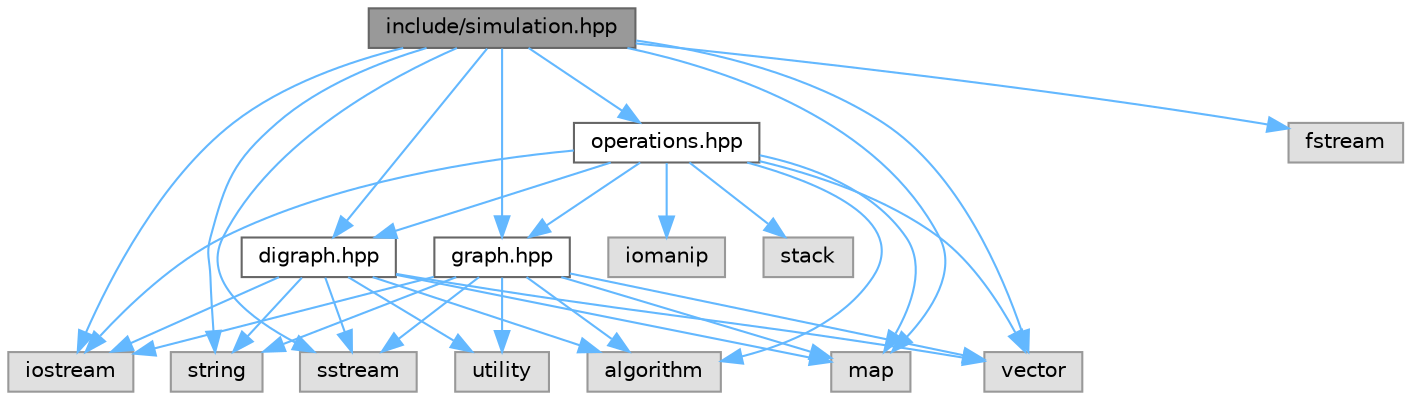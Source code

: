 digraph "include/simulation.hpp"
{
 // LATEX_PDF_SIZE
  bgcolor="transparent";
  edge [fontname=Helvetica,fontsize=10,labelfontname=Helvetica,labelfontsize=10];
  node [fontname=Helvetica,fontsize=10,shape=box,height=0.2,width=0.4];
  Node1 [id="Node000001",label="include/simulation.hpp",height=0.2,width=0.4,color="gray40", fillcolor="grey60", style="filled", fontcolor="black",tooltip=" "];
  Node1 -> Node2 [id="edge32_Node000001_Node000002",color="steelblue1",style="solid",tooltip=" "];
  Node2 [id="Node000002",label="string",height=0.2,width=0.4,color="grey60", fillcolor="#E0E0E0", style="filled",tooltip=" "];
  Node1 -> Node3 [id="edge33_Node000001_Node000003",color="steelblue1",style="solid",tooltip=" "];
  Node3 [id="Node000003",label="fstream",height=0.2,width=0.4,color="grey60", fillcolor="#E0E0E0", style="filled",tooltip=" "];
  Node1 -> Node4 [id="edge34_Node000001_Node000004",color="steelblue1",style="solid",tooltip=" "];
  Node4 [id="Node000004",label="sstream",height=0.2,width=0.4,color="grey60", fillcolor="#E0E0E0", style="filled",tooltip=" "];
  Node1 -> Node5 [id="edge35_Node000001_Node000005",color="steelblue1",style="solid",tooltip=" "];
  Node5 [id="Node000005",label="iostream",height=0.2,width=0.4,color="grey60", fillcolor="#E0E0E0", style="filled",tooltip=" "];
  Node1 -> Node6 [id="edge36_Node000001_Node000006",color="steelblue1",style="solid",tooltip=" "];
  Node6 [id="Node000006",label="map",height=0.2,width=0.4,color="grey60", fillcolor="#E0E0E0", style="filled",tooltip=" "];
  Node1 -> Node7 [id="edge37_Node000001_Node000007",color="steelblue1",style="solid",tooltip=" "];
  Node7 [id="Node000007",label="vector",height=0.2,width=0.4,color="grey60", fillcolor="#E0E0E0", style="filled",tooltip=" "];
  Node1 -> Node8 [id="edge38_Node000001_Node000008",color="steelblue1",style="solid",tooltip=" "];
  Node8 [id="Node000008",label="graph.hpp",height=0.2,width=0.4,color="grey40", fillcolor="white", style="filled",URL="$graph_8hpp.html",tooltip=" "];
  Node8 -> Node6 [id="edge39_Node000008_Node000006",color="steelblue1",style="solid",tooltip=" "];
  Node8 -> Node7 [id="edge40_Node000008_Node000007",color="steelblue1",style="solid",tooltip=" "];
  Node8 -> Node5 [id="edge41_Node000008_Node000005",color="steelblue1",style="solid",tooltip=" "];
  Node8 -> Node4 [id="edge42_Node000008_Node000004",color="steelblue1",style="solid",tooltip=" "];
  Node8 -> Node2 [id="edge43_Node000008_Node000002",color="steelblue1",style="solid",tooltip=" "];
  Node8 -> Node9 [id="edge44_Node000008_Node000009",color="steelblue1",style="solid",tooltip=" "];
  Node9 [id="Node000009",label="utility",height=0.2,width=0.4,color="grey60", fillcolor="#E0E0E0", style="filled",tooltip=" "];
  Node8 -> Node10 [id="edge45_Node000008_Node000010",color="steelblue1",style="solid",tooltip=" "];
  Node10 [id="Node000010",label="algorithm",height=0.2,width=0.4,color="grey60", fillcolor="#E0E0E0", style="filled",tooltip=" "];
  Node1 -> Node11 [id="edge46_Node000001_Node000011",color="steelblue1",style="solid",tooltip=" "];
  Node11 [id="Node000011",label="digraph.hpp",height=0.2,width=0.4,color="grey40", fillcolor="white", style="filled",URL="$digraph_8hpp.html",tooltip=" "];
  Node11 -> Node6 [id="edge47_Node000011_Node000006",color="steelblue1",style="solid",tooltip=" "];
  Node11 -> Node7 [id="edge48_Node000011_Node000007",color="steelblue1",style="solid",tooltip=" "];
  Node11 -> Node5 [id="edge49_Node000011_Node000005",color="steelblue1",style="solid",tooltip=" "];
  Node11 -> Node4 [id="edge50_Node000011_Node000004",color="steelblue1",style="solid",tooltip=" "];
  Node11 -> Node2 [id="edge51_Node000011_Node000002",color="steelblue1",style="solid",tooltip=" "];
  Node11 -> Node9 [id="edge52_Node000011_Node000009",color="steelblue1",style="solid",tooltip=" "];
  Node11 -> Node10 [id="edge53_Node000011_Node000010",color="steelblue1",style="solid",tooltip=" "];
  Node1 -> Node12 [id="edge54_Node000001_Node000012",color="steelblue1",style="solid",tooltip=" "];
  Node12 [id="Node000012",label="operations.hpp",height=0.2,width=0.4,color="grey40", fillcolor="white", style="filled",URL="$operations_8hpp.html",tooltip=" "];
  Node12 -> Node10 [id="edge55_Node000012_Node000010",color="steelblue1",style="solid",tooltip=" "];
  Node12 -> Node13 [id="edge56_Node000012_Node000013",color="steelblue1",style="solid",tooltip=" "];
  Node13 [id="Node000013",label="iomanip",height=0.2,width=0.4,color="grey60", fillcolor="#E0E0E0", style="filled",tooltip=" "];
  Node12 -> Node6 [id="edge57_Node000012_Node000006",color="steelblue1",style="solid",tooltip=" "];
  Node12 -> Node7 [id="edge58_Node000012_Node000007",color="steelblue1",style="solid",tooltip=" "];
  Node12 -> Node14 [id="edge59_Node000012_Node000014",color="steelblue1",style="solid",tooltip=" "];
  Node14 [id="Node000014",label="stack",height=0.2,width=0.4,color="grey60", fillcolor="#E0E0E0", style="filled",tooltip=" "];
  Node12 -> Node5 [id="edge60_Node000012_Node000005",color="steelblue1",style="solid",tooltip=" "];
  Node12 -> Node8 [id="edge61_Node000012_Node000008",color="steelblue1",style="solid",tooltip=" "];
  Node12 -> Node11 [id="edge62_Node000012_Node000011",color="steelblue1",style="solid",tooltip=" "];
}

